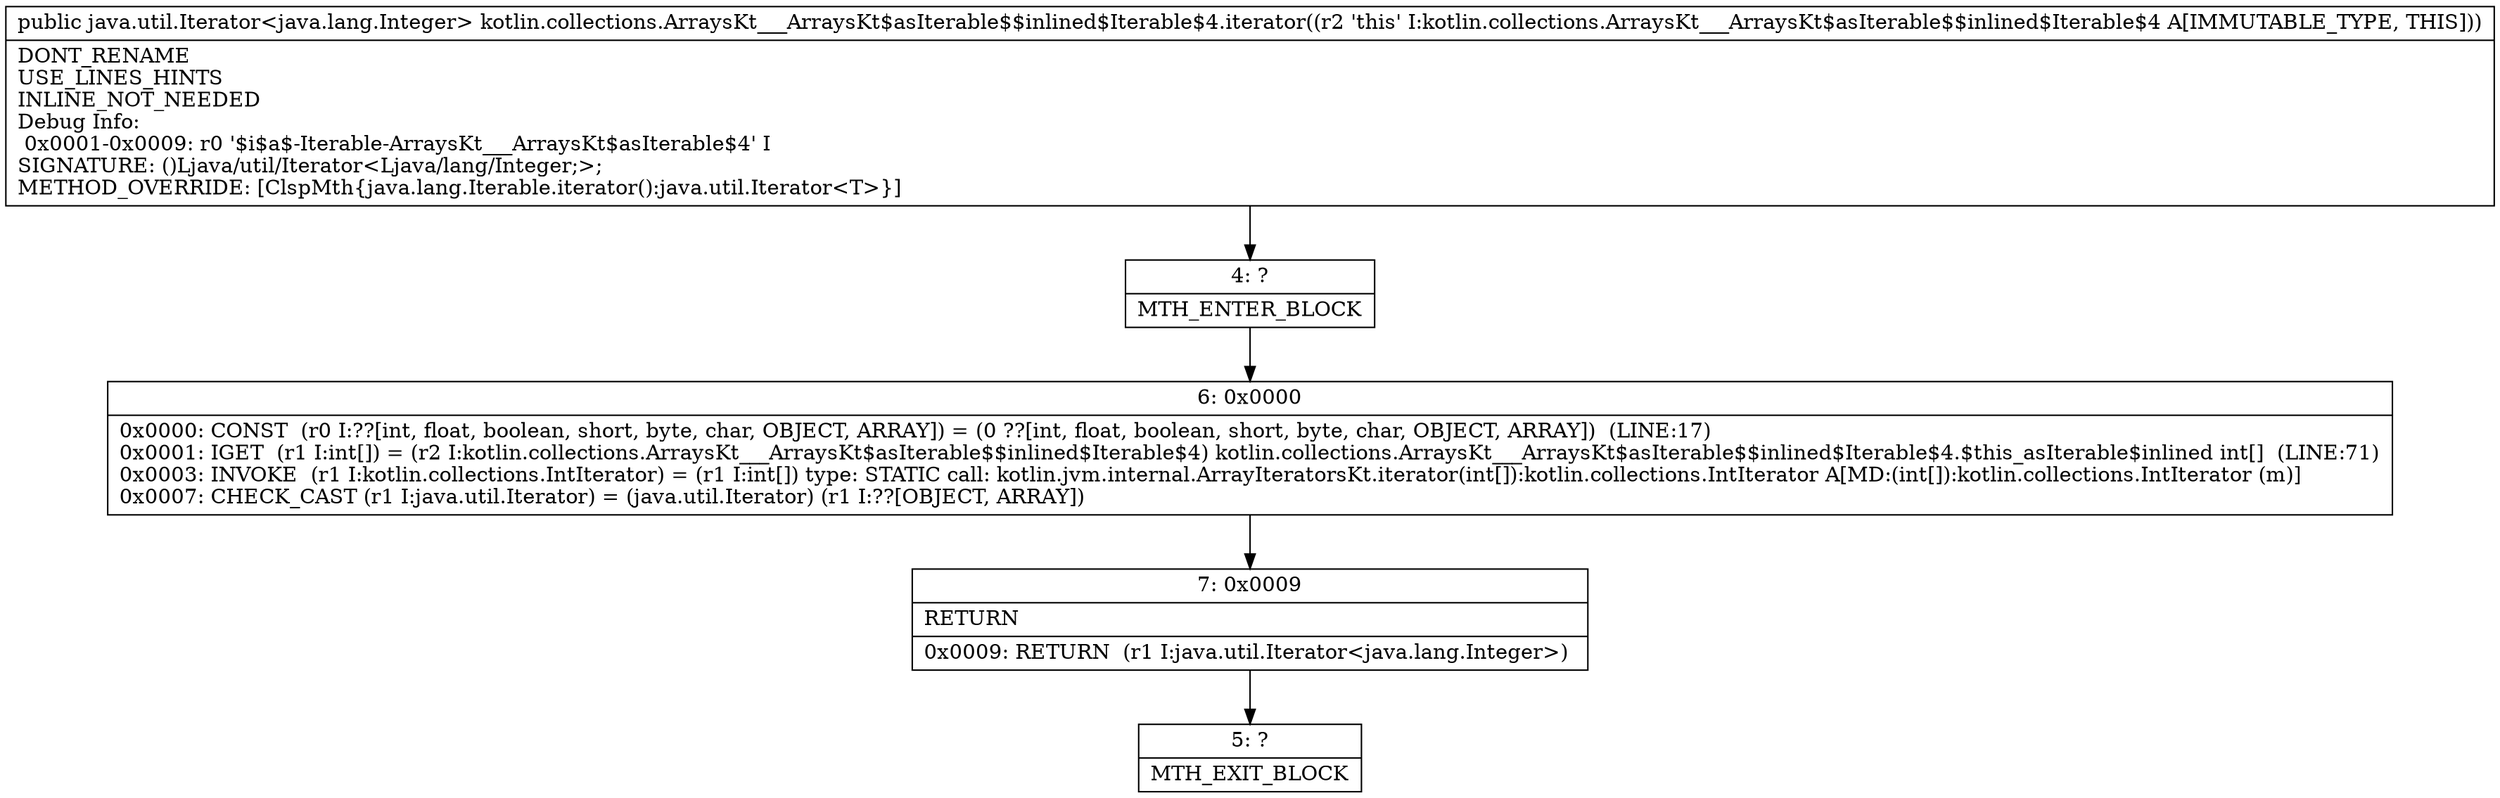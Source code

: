 digraph "CFG forkotlin.collections.ArraysKt___ArraysKt$asIterable$$inlined$Iterable$4.iterator()Ljava\/util\/Iterator;" {
Node_4 [shape=record,label="{4\:\ ?|MTH_ENTER_BLOCK\l}"];
Node_6 [shape=record,label="{6\:\ 0x0000|0x0000: CONST  (r0 I:??[int, float, boolean, short, byte, char, OBJECT, ARRAY]) = (0 ??[int, float, boolean, short, byte, char, OBJECT, ARRAY])  (LINE:17)\l0x0001: IGET  (r1 I:int[]) = (r2 I:kotlin.collections.ArraysKt___ArraysKt$asIterable$$inlined$Iterable$4) kotlin.collections.ArraysKt___ArraysKt$asIterable$$inlined$Iterable$4.$this_asIterable$inlined int[]  (LINE:71)\l0x0003: INVOKE  (r1 I:kotlin.collections.IntIterator) = (r1 I:int[]) type: STATIC call: kotlin.jvm.internal.ArrayIteratorsKt.iterator(int[]):kotlin.collections.IntIterator A[MD:(int[]):kotlin.collections.IntIterator (m)]\l0x0007: CHECK_CAST (r1 I:java.util.Iterator) = (java.util.Iterator) (r1 I:??[OBJECT, ARRAY]) \l}"];
Node_7 [shape=record,label="{7\:\ 0x0009|RETURN\l|0x0009: RETURN  (r1 I:java.util.Iterator\<java.lang.Integer\>) \l}"];
Node_5 [shape=record,label="{5\:\ ?|MTH_EXIT_BLOCK\l}"];
MethodNode[shape=record,label="{public java.util.Iterator\<java.lang.Integer\> kotlin.collections.ArraysKt___ArraysKt$asIterable$$inlined$Iterable$4.iterator((r2 'this' I:kotlin.collections.ArraysKt___ArraysKt$asIterable$$inlined$Iterable$4 A[IMMUTABLE_TYPE, THIS]))  | DONT_RENAME\lUSE_LINES_HINTS\lINLINE_NOT_NEEDED\lDebug Info:\l  0x0001\-0x0009: r0 '$i$a$\-Iterable\-ArraysKt___ArraysKt$asIterable$4' I\lSIGNATURE: ()Ljava\/util\/Iterator\<Ljava\/lang\/Integer;\>;\lMETHOD_OVERRIDE: [ClspMth\{java.lang.Iterable.iterator():java.util.Iterator\<T\>\}]\l}"];
MethodNode -> Node_4;Node_4 -> Node_6;
Node_6 -> Node_7;
Node_7 -> Node_5;
}


